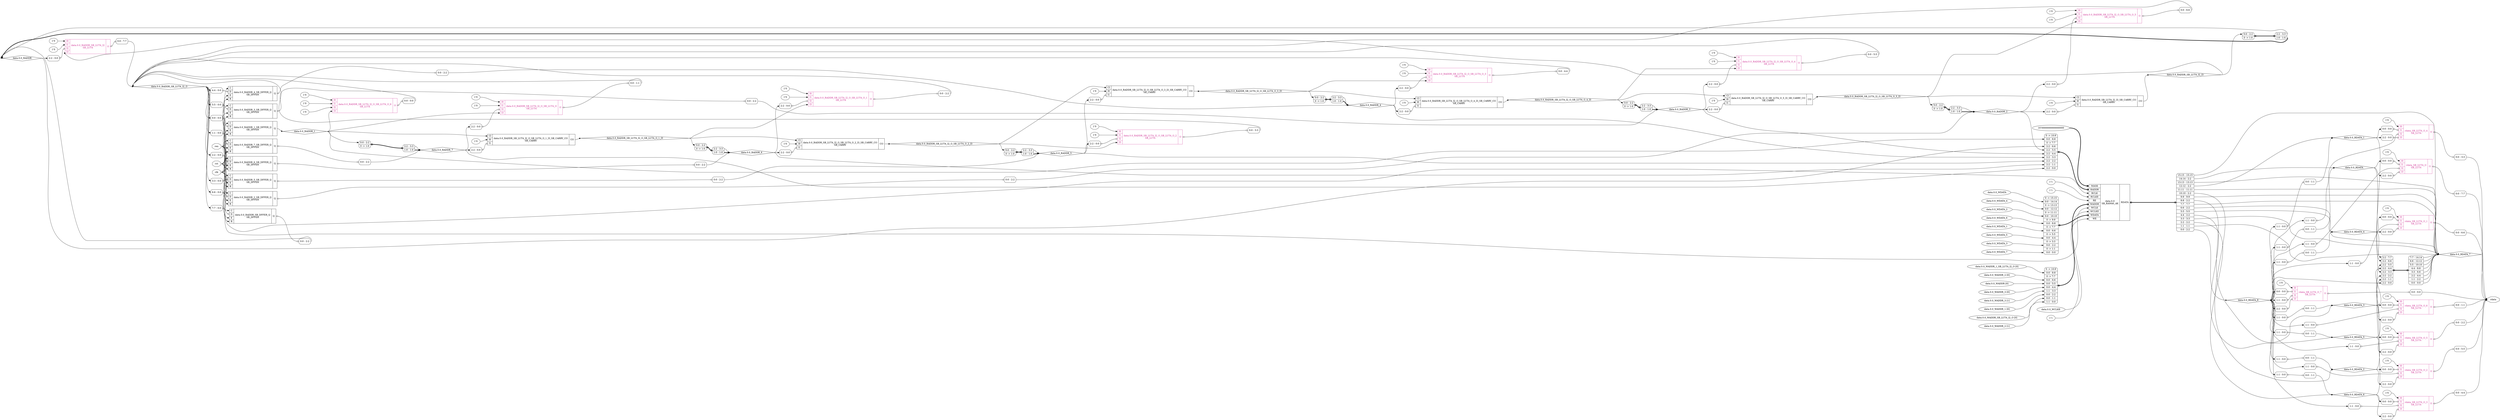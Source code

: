 digraph "fifo" {
rankdir="LR";
remincross=true;
n1 [ shape=diamond, label="data.0.0_RADDR", color="black", fontcolor="black"];
n2 [ shape=diamond, label="data.0.0_RADDR_SB_LUT4_I2_I3", color="black", fontcolor="black"];
n3 [ shape=diamond, label="data.0.0_RDATA_6", color="black", fontcolor="black"];
n4 [ shape=diamond, label="data.0.0_RDATA_8", color="black", fontcolor="black"];
n5 [ shape=diamond, label="data.0.0_RADDR_SB_LUT4_I2_O_SB_LUT4_O_1_I3", color="black", fontcolor="black"];
n6 [ shape=diamond, label="data.0.0_RADDR_SB_LUT4_I2_O_SB_LUT4_O_2_I3", color="black", fontcolor="black"];
n7 [ shape=diamond, label="data.0.0_RADDR_SB_LUT4_I2_O_SB_LUT4_O_3_I3", color="black", fontcolor="black"];
n8 [ shape=diamond, label="data.0.0_RADDR_SB_LUT4_I2_O_SB_LUT4_O_4_I3", color="black", fontcolor="black"];
n9 [ shape=diamond, label="data.0.0_RADDR_7", color="black", fontcolor="black"];
n10 [ shape=diamond, label="data.0.0_RADDR_SB_LUT4_I2_O_SB_LUT4_O_5_I3", color="black", fontcolor="black"];
n11 [ shape=diamond, label="data.0.0_RADDR_4", color="black", fontcolor="black"];
n12 [ shape=diamond, label="data.0.0_RADDR_3", color="black", fontcolor="black"];
n13 [ shape=diamond, label="data.0.0_RADDR_2", color="black", fontcolor="black"];
n14 [ shape=diamond, label="data.0.0_RADDR_1", color="black", fontcolor="black"];
n15 [ shape=diamond, label="data.0.0_RDATA_7", color="black", fontcolor="black"];
n16 [ shape=diamond, label="data.0.0_RADDR_6", color="black", fontcolor="black"];
n17 [ shape=diamond, label="data.0.0_RADDR_5", color="black", fontcolor="black"];
n18 [ shape=diamond, label="data.0.0_RDATA_3", color="black", fontcolor="black"];
n19 [ shape=diamond, label="data.0.0_RDATA_1", color="black", fontcolor="black"];
n20 [ shape=diamond, label="data.0.0_RDATA_2", color="black", fontcolor="black"];
n21 [ shape=diamond, label="data.0.0_RDATA_4", color="black", fontcolor="black"];
n22 [ shape=diamond, label="data.0.0_RDATA", color="black", fontcolor="black"];
n23 [ shape=diamond, label="data.0.0_RDATA_5", color="black", fontcolor="black"];
n24 [ shape=diamond, label="data.0.0_RADDR_SB_LUT4_I2_O", color="black", fontcolor="black"];
n25 [ shape=octagon, label="clk", color="black", fontcolor="black"];
n26 [ shape=octagon, label="rdata", color="black", fontcolor="black"];
n27 [ shape=octagon, label="ren", color="black", fontcolor="black"];
n28 [ shape=octagon, label="rst", color="black", fontcolor="black"];
v0 [ label="1'0" ];
v1 [ label="1'0" ];
c34 [ shape=record, label="{{<p29> I0|<p30> I1|<p31> I2|<p32> I3}|data.0.0_RADDR_SB_LUT4_I2\nSB_LUT4|{<p33> O}}", color="maroon3", fontcolor="maroon3" ];
x2 [ shape=record, style=rounded, label="<s0> 2:2 - 0:0 ", color="black", fontcolor="black" ];
x2:e -> c34:p31:w [arrowhead=odiamond, arrowtail=odiamond, dir=both, color="black", fontcolor="black", label=""];
x3 [ shape=record, style=rounded, label="<s0> 0:0 - 7:7 ", color="black", fontcolor="black" ];
c34:p33:e -> x3:w [arrowhead=odiamond, arrowtail=odiamond, dir=both, color="black", fontcolor="black", label=""];
v4 [ label="1'0" ];
v5 [ label="1'0" ];
v6 [ label="1'0" ];
c35 [ shape=record, label="{{<p29> I0|<p30> I1|<p31> I2|<p32> I3}|data.0.0_RADDR_SB_LUT4_I2_O_SB_LUT4_O_6\nSB_LUT4|{<p33> O}}", color="maroon3", fontcolor="maroon3" ];
x7 [ shape=record, style=rounded, label="<s0> 0:0 - 0:0 ", color="black", fontcolor="black" ];
c35:p33:e -> x7:w [arrowhead=odiamond, arrowtail=odiamond, dir=both, color="black", fontcolor="black", label=""];
c41 [ shape=record, label="{{<p36> C|<p37> D|<p38> E|<p39> R}|data.0.0_RADDR_SB_DFFER_Q\nSB_DFFER|{<p40> Q}}",  ];
x8 [ shape=record, style=rounded, label="<s0> 7:7 - 0:0 ", color="black", fontcolor="black" ];
x8:e -> c41:p37:w [arrowhead=odiamond, arrowtail=odiamond, dir=both, color="black", fontcolor="black", label=""];
x9 [ shape=record, style=rounded, label="<s0> 0:0 - 2:2 ", color="black", fontcolor="black" ];
c41:p40:e -> x9:w [arrowhead=odiamond, arrowtail=odiamond, dir=both, color="black", fontcolor="black", label=""];
v10 [ label="1'0" ];
c42 [ shape=record, label="{{<p29> I0|<p30> I1|<p31> I2|<p32> I3}|rdata_SB_LUT4_O_6\nSB_LUT4|{<p33> O}}", color="maroon3", fontcolor="maroon3" ];
x11 [ shape=record, style=rounded, label="<s0> 0:0 - 0:0 ", color="black", fontcolor="black" ];
x11:e -> c42:p30:w [arrowhead=odiamond, arrowtail=odiamond, dir=both, color="black", fontcolor="black", label=""];
x12 [ shape=record, style=rounded, label="<s0> 1:1 - 0:0 ", color="black", fontcolor="black" ];
x12:e -> c42:p31:w [arrowhead=odiamond, arrowtail=odiamond, dir=both, color="black", fontcolor="black", label=""];
x13 [ shape=record, style=rounded, label="<s0> 2:2 - 0:0 ", color="black", fontcolor="black" ];
x13:e -> c42:p32:w [arrowhead=odiamond, arrowtail=odiamond, dir=both, color="black", fontcolor="black", label=""];
x14 [ shape=record, style=rounded, label="<s0> 0:0 - 1:1 ", color="black", fontcolor="black" ];
c42:p33:e -> x14:w [arrowhead=odiamond, arrowtail=odiamond, dir=both, color="black", fontcolor="black", label=""];
v15 [ label="1'0" ];
c43 [ shape=record, label="{{<p29> I0|<p30> I1|<p31> I2|<p32> I3}|rdata_SB_LUT4_O_5\nSB_LUT4|{<p33> O}}", color="maroon3", fontcolor="maroon3" ];
x16 [ shape=record, style=rounded, label="<s0> 0:0 - 0:0 ", color="black", fontcolor="black" ];
x16:e -> c43:p30:w [arrowhead=odiamond, arrowtail=odiamond, dir=both, color="black", fontcolor="black", label=""];
x17 [ shape=record, style=rounded, label="<s0> 1:1 - 0:0 ", color="black", fontcolor="black" ];
x17:e -> c43:p31:w [arrowhead=odiamond, arrowtail=odiamond, dir=both, color="black", fontcolor="black", label=""];
x18 [ shape=record, style=rounded, label="<s0> 2:2 - 0:0 ", color="black", fontcolor="black" ];
x18:e -> c43:p32:w [arrowhead=odiamond, arrowtail=odiamond, dir=both, color="black", fontcolor="black", label=""];
x19 [ shape=record, style=rounded, label="<s0> 0:0 - 2:2 ", color="black", fontcolor="black" ];
c43:p33:e -> x19:w [arrowhead=odiamond, arrowtail=odiamond, dir=both, color="black", fontcolor="black", label=""];
v20 [ label="1'0" ];
c44 [ shape=record, label="{{<p29> I0|<p30> I1|<p31> I2|<p32> I3}|rdata_SB_LUT4_O_4\nSB_LUT4|{<p33> O}}", color="maroon3", fontcolor="maroon3" ];
x21 [ shape=record, style=rounded, label="<s0> 0:0 - 0:0 ", color="black", fontcolor="black" ];
x21:e -> c44:p30:w [arrowhead=odiamond, arrowtail=odiamond, dir=both, color="black", fontcolor="black", label=""];
x22 [ shape=record, style=rounded, label="<s0> 1:1 - 0:0 ", color="black", fontcolor="black" ];
x22:e -> c44:p31:w [arrowhead=odiamond, arrowtail=odiamond, dir=both, color="black", fontcolor="black", label=""];
x23 [ shape=record, style=rounded, label="<s0> 2:2 - 0:0 ", color="black", fontcolor="black" ];
x23:e -> c44:p32:w [arrowhead=odiamond, arrowtail=odiamond, dir=both, color="black", fontcolor="black", label=""];
x24 [ shape=record, style=rounded, label="<s0> 0:0 - 3:3 ", color="black", fontcolor="black" ];
c44:p33:e -> x24:w [arrowhead=odiamond, arrowtail=odiamond, dir=both, color="black", fontcolor="black", label=""];
v25 [ label="1'0" ];
c45 [ shape=record, label="{{<p29> I0|<p30> I1|<p31> I2|<p32> I3}|rdata_SB_LUT4_O_3\nSB_LUT4|{<p33> O}}", color="maroon3", fontcolor="maroon3" ];
x26 [ shape=record, style=rounded, label="<s0> 0:0 - 0:0 ", color="black", fontcolor="black" ];
x26:e -> c45:p30:w [arrowhead=odiamond, arrowtail=odiamond, dir=both, color="black", fontcolor="black", label=""];
x27 [ shape=record, style=rounded, label="<s0> 1:1 - 0:0 ", color="black", fontcolor="black" ];
x27:e -> c45:p31:w [arrowhead=odiamond, arrowtail=odiamond, dir=both, color="black", fontcolor="black", label=""];
x28 [ shape=record, style=rounded, label="<s0> 2:2 - 0:0 ", color="black", fontcolor="black" ];
x28:e -> c45:p32:w [arrowhead=odiamond, arrowtail=odiamond, dir=both, color="black", fontcolor="black", label=""];
x29 [ shape=record, style=rounded, label="<s0> 0:0 - 4:4 ", color="black", fontcolor="black" ];
c45:p33:e -> x29:w [arrowhead=odiamond, arrowtail=odiamond, dir=both, color="black", fontcolor="black", label=""];
v30 [ label="1'0" ];
c46 [ shape=record, label="{{<p29> I0|<p30> I1|<p31> I2|<p32> I3}|rdata_SB_LUT4_O_2\nSB_LUT4|{<p33> O}}", color="maroon3", fontcolor="maroon3" ];
x31 [ shape=record, style=rounded, label="<s0> 0:0 - 0:0 ", color="black", fontcolor="black" ];
x31:e -> c46:p30:w [arrowhead=odiamond, arrowtail=odiamond, dir=both, color="black", fontcolor="black", label=""];
x32 [ shape=record, style=rounded, label="<s0> 1:1 - 0:0 ", color="black", fontcolor="black" ];
x32:e -> c46:p31:w [arrowhead=odiamond, arrowtail=odiamond, dir=both, color="black", fontcolor="black", label=""];
x33 [ shape=record, style=rounded, label="<s0> 2:2 - 0:0 ", color="black", fontcolor="black" ];
x33:e -> c46:p32:w [arrowhead=odiamond, arrowtail=odiamond, dir=both, color="black", fontcolor="black", label=""];
x34 [ shape=record, style=rounded, label="<s0> 0:0 - 5:5 ", color="black", fontcolor="black" ];
c46:p33:e -> x34:w [arrowhead=odiamond, arrowtail=odiamond, dir=both, color="black", fontcolor="black", label=""];
v35 [ label="1'0" ];
c47 [ shape=record, label="{{<p29> I0|<p30> I1|<p31> I2|<p32> I3}|rdata_SB_LUT4_O_1\nSB_LUT4|{<p33> O}}", color="maroon3", fontcolor="maroon3" ];
x36 [ shape=record, style=rounded, label="<s0> 0:0 - 0:0 ", color="black", fontcolor="black" ];
x36:e -> c47:p30:w [arrowhead=odiamond, arrowtail=odiamond, dir=both, color="black", fontcolor="black", label=""];
x37 [ shape=record, style=rounded, label="<s0> 1:1 - 0:0 ", color="black", fontcolor="black" ];
x37:e -> c47:p31:w [arrowhead=odiamond, arrowtail=odiamond, dir=both, color="black", fontcolor="black", label=""];
x38 [ shape=record, style=rounded, label="<s0> 2:2 - 0:0 ", color="black", fontcolor="black" ];
x38:e -> c47:p32:w [arrowhead=odiamond, arrowtail=odiamond, dir=both, color="black", fontcolor="black", label=""];
x39 [ shape=record, style=rounded, label="<s0> 0:0 - 6:6 ", color="black", fontcolor="black" ];
c47:p33:e -> x39:w [arrowhead=odiamond, arrowtail=odiamond, dir=both, color="black", fontcolor="black", label=""];
v40 [ label="1'0" ];
c48 [ shape=record, label="{{<p29> I0|<p30> I1|<p31> I2|<p32> I3}|rdata_SB_LUT4_O\nSB_LUT4|{<p33> O}}", color="maroon3", fontcolor="maroon3" ];
x41 [ shape=record, style=rounded, label="<s0> 0:0 - 0:0 ", color="black", fontcolor="black" ];
x41:e -> c48:p30:w [arrowhead=odiamond, arrowtail=odiamond, dir=both, color="black", fontcolor="black", label=""];
x42 [ shape=record, style=rounded, label="<s0> 1:1 - 0:0 ", color="black", fontcolor="black" ];
x42:e -> c48:p31:w [arrowhead=odiamond, arrowtail=odiamond, dir=both, color="black", fontcolor="black", label=""];
x43 [ shape=record, style=rounded, label="<s0> 2:2 - 0:0 ", color="black", fontcolor="black" ];
x43:e -> c48:p32:w [arrowhead=odiamond, arrowtail=odiamond, dir=both, color="black", fontcolor="black", label=""];
x44 [ shape=record, style=rounded, label="<s0> 0:0 - 7:7 ", color="black", fontcolor="black" ];
c48:p33:e -> x44:w [arrowhead=odiamond, arrowtail=odiamond, dir=both, color="black", fontcolor="black", label=""];
v45 [ label="1'0" ];
c51 [ shape=record, label="{{<p49> CI|<p29> I0|<p30> I1}|data.0.0_RADDR_SB_LUT4_I2_O_SB_LUT4_O_2_I3_SB_CARRY_CO\nSB_CARRY|{<p50> CO}}",  ];
x46 [ shape=record, style=rounded, label="<s0> 2:2 - 0:0 ", color="black", fontcolor="black" ];
x46:e -> c51:p30:w [arrowhead=odiamond, arrowtail=odiamond, dir=both, color="black", fontcolor="black", label=""];
v47 [ label="1'0" ];
c52 [ shape=record, label="{{<p49> CI|<p29> I0|<p30> I1}|data.0.0_RADDR_SB_LUT4_I2_O_SB_LUT4_O_3_I3_SB_CARRY_CO\nSB_CARRY|{<p50> CO}}",  ];
x48 [ shape=record, style=rounded, label="<s0> 2:2 - 0:0 ", color="black", fontcolor="black" ];
x48:e -> c52:p30:w [arrowhead=odiamond, arrowtail=odiamond, dir=both, color="black", fontcolor="black", label=""];
v49 [ label="1'0" ];
c53 [ shape=record, label="{{<p49> CI|<p29> I0|<p30> I1}|data.0.0_RADDR_SB_LUT4_I2_O_SB_LUT4_O_4_I3_SB_CARRY_CO\nSB_CARRY|{<p50> CO}}",  ];
x50 [ shape=record, style=rounded, label="<s0> 2:2 - 0:0 ", color="black", fontcolor="black" ];
x50:e -> c53:p30:w [arrowhead=odiamond, arrowtail=odiamond, dir=both, color="black", fontcolor="black", label=""];
v51 [ label="1'0" ];
c54 [ shape=record, label="{{<p49> CI|<p29> I0|<p30> I1}|data.0.0_RADDR_SB_LUT4_I2_O_SB_LUT4_O_5_I3_SB_CARRY_CO\nSB_CARRY|{<p50> CO}}",  ];
x52 [ shape=record, style=rounded, label="<s0> 2:2 - 0:0 ", color="black", fontcolor="black" ];
x52:e -> c54:p30:w [arrowhead=odiamond, arrowtail=odiamond, dir=both, color="black", fontcolor="black", label=""];
v53 [ label="1'0" ];
c55 [ shape=record, label="{{<p49> CI|<p29> I0|<p30> I1}|data.0.0_RADDR_SB_LUT4_I2_I3_SB_CARRY_CO\nSB_CARRY|{<p50> CO}}",  ];
x54 [ shape=record, style=rounded, label="<s0> 2:2 - 0:0 ", color="black", fontcolor="black" ];
x54:e -> c55:p30:w [arrowhead=odiamond, arrowtail=odiamond, dir=both, color="black", fontcolor="black", label=""];
c56 [ shape=record, label="{{<p36> C|<p37> D|<p38> E|<p39> R}|data.0.0_RADDR_7_SB_DFFER_Q\nSB_DFFER|{<p40> Q}}",  ];
x55 [ shape=record, style=rounded, label="<s0> 1:1 - 0:0 ", color="black", fontcolor="black" ];
x55:e -> c56:p37:w [arrowhead=odiamond, arrowtail=odiamond, dir=both, color="black", fontcolor="black", label=""];
x56 [ shape=record, style=rounded, label="<s0> 0:0 - 2:2 ", color="black", fontcolor="black" ];
c56:p40:e -> x56:w [arrowhead=odiamond, arrowtail=odiamond, dir=both, color="black", fontcolor="black", label=""];
c57 [ shape=record, label="{{<p36> C|<p37> D|<p38> E|<p39> R}|data.0.0_RADDR_6_SB_DFFER_Q\nSB_DFFER|{<p40> Q}}",  ];
x57 [ shape=record, style=rounded, label="<s0> 2:2 - 0:0 ", color="black", fontcolor="black" ];
x57:e -> c57:p37:w [arrowhead=odiamond, arrowtail=odiamond, dir=both, color="black", fontcolor="black", label=""];
x58 [ shape=record, style=rounded, label="<s0> 0:0 - 2:2 ", color="black", fontcolor="black" ];
c57:p40:e -> x58:w [arrowhead=odiamond, arrowtail=odiamond, dir=both, color="black", fontcolor="black", label=""];
c58 [ shape=record, label="{{<p36> C|<p37> D|<p38> E|<p39> R}|data.0.0_RADDR_5_SB_DFFER_Q\nSB_DFFER|{<p40> Q}}",  ];
x59 [ shape=record, style=rounded, label="<s0> 3:3 - 0:0 ", color="black", fontcolor="black" ];
x59:e -> c58:p37:w [arrowhead=odiamond, arrowtail=odiamond, dir=both, color="black", fontcolor="black", label=""];
x60 [ shape=record, style=rounded, label="<s0> 0:0 - 2:2 ", color="black", fontcolor="black" ];
c58:p40:e -> x60:w [arrowhead=odiamond, arrowtail=odiamond, dir=both, color="black", fontcolor="black", label=""];
c59 [ shape=record, label="{{<p36> C|<p37> D|<p38> E|<p39> R}|data.0.0_RADDR_4_SB_DFFER_Q\nSB_DFFER|{<p40> Q}}",  ];
x61 [ shape=record, style=rounded, label="<s0> 4:4 - 0:0 ", color="black", fontcolor="black" ];
x61:e -> c59:p37:w [arrowhead=odiamond, arrowtail=odiamond, dir=both, color="black", fontcolor="black", label=""];
x62 [ shape=record, style=rounded, label="<s0> 0:0 - 2:2 ", color="black", fontcolor="black" ];
c59:p40:e -> x62:w [arrowhead=odiamond, arrowtail=odiamond, dir=both, color="black", fontcolor="black", label=""];
c60 [ shape=record, label="{{<p36> C|<p37> D|<p38> E|<p39> R}|data.0.0_RADDR_3_SB_DFFER_Q\nSB_DFFER|{<p40> Q}}",  ];
x63 [ shape=record, style=rounded, label="<s0> 5:5 - 0:0 ", color="black", fontcolor="black" ];
x63:e -> c60:p37:w [arrowhead=odiamond, arrowtail=odiamond, dir=both, color="black", fontcolor="black", label=""];
x64 [ shape=record, style=rounded, label="<s0> 0:0 - 2:2 ", color="black", fontcolor="black" ];
c60:p40:e -> x64:w [arrowhead=odiamond, arrowtail=odiamond, dir=both, color="black", fontcolor="black", label=""];
c61 [ shape=record, label="{{<p36> C|<p37> D|<p38> E|<p39> R}|data.0.0_RADDR_2_SB_DFFER_Q\nSB_DFFER|{<p40> Q}}",  ];
x65 [ shape=record, style=rounded, label="<s0> 6:6 - 0:0 ", color="black", fontcolor="black" ];
x65:e -> c61:p37:w [arrowhead=odiamond, arrowtail=odiamond, dir=both, color="black", fontcolor="black", label=""];
x66 [ shape=record, style=rounded, label="<s0> 0:0 - 2:2 ", color="black", fontcolor="black" ];
c61:p40:e -> x66:w [arrowhead=odiamond, arrowtail=odiamond, dir=both, color="black", fontcolor="black", label=""];
v67 [ label="1'0" ];
c62 [ shape=record, label="{{<p29> I0|<p30> I1|<p31> I2|<p32> I3}|rdata_SB_LUT4_O_7\nSB_LUT4|{<p33> O}}", color="maroon3", fontcolor="maroon3" ];
x68 [ shape=record, style=rounded, label="<s0> 0:0 - 0:0 ", color="black", fontcolor="black" ];
x68:e -> c62:p30:w [arrowhead=odiamond, arrowtail=odiamond, dir=both, color="black", fontcolor="black", label=""];
x69 [ shape=record, style=rounded, label="<s0> 1:1 - 0:0 ", color="black", fontcolor="black" ];
x69:e -> c62:p31:w [arrowhead=odiamond, arrowtail=odiamond, dir=both, color="black", fontcolor="black", label=""];
x70 [ shape=record, style=rounded, label="<s0> 2:2 - 0:0 ", color="black", fontcolor="black" ];
x70:e -> c62:p32:w [arrowhead=odiamond, arrowtail=odiamond, dir=both, color="black", fontcolor="black", label=""];
x71 [ shape=record, style=rounded, label="<s0> 0:0 - 0:0 ", color="black", fontcolor="black" ];
c62:p33:e -> x71:w [arrowhead=odiamond, arrowtail=odiamond, dir=both, color="black", fontcolor="black", label=""];
v72 [ label="1'0" ];
v73 [ label="1'0" ];
c63 [ shape=record, label="{{<p29> I0|<p30> I1|<p31> I2|<p32> I3}|data.0.0_RADDR_SB_LUT4_I2_O_SB_LUT4_O_5\nSB_LUT4|{<p33> O}}", color="maroon3", fontcolor="maroon3" ];
x74 [ shape=record, style=rounded, label="<s0> 2:2 - 0:0 ", color="black", fontcolor="black" ];
x74:e -> c63:p31:w [arrowhead=odiamond, arrowtail=odiamond, dir=both, color="black", fontcolor="black", label=""];
x75 [ shape=record, style=rounded, label="<s0> 0:0 - 6:6 ", color="black", fontcolor="black" ];
c63:p33:e -> x75:w [arrowhead=odiamond, arrowtail=odiamond, dir=both, color="black", fontcolor="black", label=""];
v76 [ label="1'0" ];
c64 [ shape=record, label="{{<p49> CI|<p29> I0|<p30> I1}|data.0.0_RADDR_SB_LUT4_I2_O_SB_LUT4_O_1_I3_SB_CARRY_CO\nSB_CARRY|{<p50> CO}}",  ];
x77 [ shape=record, style=rounded, label="<s0> 2:2 - 0:0 ", color="black", fontcolor="black" ];
x77:e -> c64:p30:w [arrowhead=odiamond, arrowtail=odiamond, dir=both, color="black", fontcolor="black", label=""];
v78 [ label="1'0" ];
v79 [ label="1'0" ];
c65 [ shape=record, label="{{<p29> I0|<p30> I1|<p31> I2|<p32> I3}|data.0.0_RADDR_SB_LUT4_I2_O_SB_LUT4_O_4\nSB_LUT4|{<p33> O}}", color="maroon3", fontcolor="maroon3" ];
x80 [ shape=record, style=rounded, label="<s0> 2:2 - 0:0 ", color="black", fontcolor="black" ];
x80:e -> c65:p31:w [arrowhead=odiamond, arrowtail=odiamond, dir=both, color="black", fontcolor="black", label=""];
x81 [ shape=record, style=rounded, label="<s0> 0:0 - 5:5 ", color="black", fontcolor="black" ];
c65:p33:e -> x81:w [arrowhead=odiamond, arrowtail=odiamond, dir=both, color="black", fontcolor="black", label=""];
v82 [ label="1'0" ];
v83 [ label="1'0" ];
c66 [ shape=record, label="{{<p29> I0|<p30> I1|<p31> I2|<p32> I3}|data.0.0_RADDR_SB_LUT4_I2_O_SB_LUT4_O_3\nSB_LUT4|{<p33> O}}", color="maroon3", fontcolor="maroon3" ];
x84 [ shape=record, style=rounded, label="<s0> 2:2 - 0:0 ", color="black", fontcolor="black" ];
x84:e -> c66:p31:w [arrowhead=odiamond, arrowtail=odiamond, dir=both, color="black", fontcolor="black", label=""];
x85 [ shape=record, style=rounded, label="<s0> 0:0 - 4:4 ", color="black", fontcolor="black" ];
c66:p33:e -> x85:w [arrowhead=odiamond, arrowtail=odiamond, dir=both, color="black", fontcolor="black", label=""];
v86 [ label="1'0" ];
v87 [ label="1'0" ];
c67 [ shape=record, label="{{<p29> I0|<p30> I1|<p31> I2|<p32> I3}|data.0.0_RADDR_SB_LUT4_I2_O_SB_LUT4_O_2\nSB_LUT4|{<p33> O}}", color="maroon3", fontcolor="maroon3" ];
x88 [ shape=record, style=rounded, label="<s0> 2:2 - 0:0 ", color="black", fontcolor="black" ];
x88:e -> c67:p31:w [arrowhead=odiamond, arrowtail=odiamond, dir=both, color="black", fontcolor="black", label=""];
x89 [ shape=record, style=rounded, label="<s0> 0:0 - 3:3 ", color="black", fontcolor="black" ];
c67:p33:e -> x89:w [arrowhead=odiamond, arrowtail=odiamond, dir=both, color="black", fontcolor="black", label=""];
v90 [ label="1'0" ];
v91 [ label="1'0" ];
c68 [ shape=record, label="{{<p29> I0|<p30> I1|<p31> I2|<p32> I3}|data.0.0_RADDR_SB_LUT4_I2_O_SB_LUT4_O_1\nSB_LUT4|{<p33> O}}", color="maroon3", fontcolor="maroon3" ];
x92 [ shape=record, style=rounded, label="<s0> 2:2 - 0:0 ", color="black", fontcolor="black" ];
x92:e -> c68:p31:w [arrowhead=odiamond, arrowtail=odiamond, dir=both, color="black", fontcolor="black", label=""];
x93 [ shape=record, style=rounded, label="<s0> 0:0 - 2:2 ", color="black", fontcolor="black" ];
c68:p33:e -> x93:w [arrowhead=odiamond, arrowtail=odiamond, dir=both, color="black", fontcolor="black", label=""];
v94 [ label="1'0" ];
v95 [ label="1'0" ];
c69 [ shape=record, label="{{<p29> I0|<p30> I1|<p31> I2|<p32> I3}|data.0.0_RADDR_SB_LUT4_I2_O_SB_LUT4_O\nSB_LUT4|{<p33> O}}", color="maroon3", fontcolor="maroon3" ];
x96 [ shape=record, style=rounded, label="<s0> 2:2 - 0:0 ", color="black", fontcolor="black" ];
x96:e -> c69:p31:w [arrowhead=odiamond, arrowtail=odiamond, dir=both, color="black", fontcolor="black", label=""];
x97 [ shape=record, style=rounded, label="<s0> 0:0 - 1:1 ", color="black", fontcolor="black" ];
c69:p33:e -> x97:w [arrowhead=odiamond, arrowtail=odiamond, dir=both, color="black", fontcolor="black", label=""];
c70 [ shape=record, label="{{<p36> C|<p37> D|<p38> E|<p39> R}|data.0.0_RADDR_1_SB_DFFER_Q\nSB_DFFER|{<p40> Q}}",  ];
x98 [ shape=record, style=rounded, label="<s0> 0:0 - 0:0 ", color="black", fontcolor="black" ];
x98:e -> c70:p37:w [arrowhead=odiamond, arrowtail=odiamond, dir=both, color="black", fontcolor="black", label=""];
v99 [ label="16'0000000000000000" ];
v101 [ label="1'1" ];
v103 [ label="1'1" ];
v105 [ label="data.0.0_WADDR_1_SB_LUT4_I2_O [0]" ];
v106 [ label="data.0.0_WADDR_2 [0]" ];
v107 [ label="data.0.0_WADDR [0]" ];
v108 [ label="data.0.0_WADDR_3 [0]" ];
v109 [ label="data.0.0_WADDR_3 [1]" ];
v110 [ label="data.0.0_WADDR_1 [0]" ];
v111 [ label="data.0.0_WADDR_SB_LUT4_I2_O [0]" ];
v112 [ label="data.0.0_WADDR_2 [1]" ];
v113 [ label="data.0.0_WCLKE" ];
v115 [ label="data.0.0_WDATA" ];
v116 [ label="data.0.0_WDATA_4" ];
v117 [ label="data.0.0_WDATA_2" ];
v118 [ label="data.0.0_WDATA_6" ];
v119 [ label="data.0.0_WDATA_1" ];
v120 [ label="data.0.0_WDATA_5" ];
v121 [ label="data.0.0_WDATA_3" ];
v122 [ label="data.0.0_WDATA_7" ];
v123 [ label="1'1" ];
c82 [ shape=record, label="{{<p71> MASK|<p72> RADDR|<p73> RCLK|<p74> RCLKE|<p75> RE|<p76> WADDR|<p77> WCLK|<p78> WCLKE|<p79> WDATA|<p80> WE}|data.0.0\nSB_RAM40_4K|{<p81> RDATA}}",  ];
x100 [ shape=record, style=rounded, label="0 -&gt; 10:9 |<s8> 0:0 - 8:8 |0 -&gt; 7:7 |<s6> 2:2 - 6:6 |<s5> 2:2 - 5:5 |<s4> 2:2 - 4:4 |<s3> 2:2 - 3:3 |<s2> 2:2 - 2:2 |<s1> 2:2 - 1:1 |<s0> 2:2 - 0:0 ", color="black", fontcolor="black" ];
x100:e -> c82:p72:w [arrowhead=odiamond, arrowtail=odiamond, dir=both, color="black", fontcolor="black", style="setlinewidth(3)", label=""];
x102 [ shape=record, style=rounded, label="<s15> 15:15 - 15:15 |<s14> 14:14 - 2:2 |<s13> 13:13 - 13:13 |<s12> 12:12 - 2:2 |<s11> 11:11 - 11:11 |<s10> 10:10 - 2:2 |<s9> 9:9 - 9:9 |<s8> 8:8 - 2:2 |<s7> 7:7 - 7:7 |<s6> 6:6 - 2:2 |<s5> 5:5 - 5:5 |<s4> 4:4 - 2:2 |<s3> 3:3 - 3:3 |<s2> 2:2 - 2:2 |<s1> 1:1 - 1:1 |<s0> 0:0 - 2:2 ", color="black", fontcolor="black" ];
c82:p81:e -> x102:w [arrowhead=odiamond, arrowtail=odiamond, dir=both, color="black", fontcolor="black", style="setlinewidth(3)", label=""];
x104 [ shape=record, style=rounded, label="0 -&gt; 10:9 |<s8> 0:0 - 8:8 |0 -&gt; 7:7 |<s6> 0:0 - 6:6 |<s5> 0:0 - 5:5 |<s4> 0:0 - 4:4 |<s3> 1:1 - 3:3 |<s2> 0:0 - 2:2 |<s1> 0:0 - 1:1 |<s0> 1:1 - 0:0 ", color="black", fontcolor="black" ];
x104:e -> c82:p76:w [arrowhead=odiamond, arrowtail=odiamond, dir=both, color="black", fontcolor="black", style="setlinewidth(3)", label=""];
x114 [ shape=record, style=rounded, label="0 -&gt; 15:15 |<s14> 0:0 - 14:14 |0 -&gt; 13:13 |<s12> 0:0 - 12:12 |0 -&gt; 11:11 |<s10> 0:0 - 10:10 |0 -&gt; 9:9 |<s8> 0:0 - 8:8 |0 -&gt; 7:7 |<s6> 0:0 - 6:6 |0 -&gt; 5:5 |<s4> 0:0 - 4:4 |0 -&gt; 3:3 |<s2> 0:0 - 2:2 |0 -&gt; 1:1 |<s0> 0:0 - 0:0 ", color="black", fontcolor="black" ];
x114:e -> c82:p79:w [arrowhead=odiamond, arrowtail=odiamond, dir=both, color="black", fontcolor="black", style="setlinewidth(3)", label=""];
x124 [ shape=record, style=rounded, label="<s1> 0:0 - 2:2 |0 -&gt; 1:0 ", color="black", fontcolor="black" ];
x125 [ shape=record, style=rounded, label="<s1> 2:2 - 3:3 |<s0> 1:0 - 1:0 ", color="black", fontcolor="black" ];
x124:e -> x125:w [arrowhead=odiamond, arrowtail=odiamond, dir=both, color="black", fontcolor="black", style="setlinewidth(3)", label=""];
x126 [ shape=record, style=rounded, label="<s0> 1:1 - 0:0 ", color="black", fontcolor="black" ];
x127 [ shape=record, style=rounded, label="<s0> 0:0 - 1:1 ", color="black", fontcolor="black" ];
x126:e -> x127:w [arrowhead=odiamond, arrowtail=odiamond, dir=both, color="black", fontcolor="black", label=""];
x128 [ shape=record, style=rounded, label="<s0> 1:1 - 0:0 ", color="black", fontcolor="black" ];
x129 [ shape=record, style=rounded, label="<s0> 0:0 - 1:1 ", color="black", fontcolor="black" ];
x128:e -> x129:w [arrowhead=odiamond, arrowtail=odiamond, dir=both, color="black", fontcolor="black", label=""];
x130 [ shape=record, style=rounded, label="<s0> 1:1 - 0:0 ", color="black", fontcolor="black" ];
x131 [ shape=record, style=rounded, label="<s0> 0:0 - 1:1 ", color="black", fontcolor="black" ];
x130:e -> x131:w [arrowhead=odiamond, arrowtail=odiamond, dir=both, color="black", fontcolor="black", label=""];
x132 [ shape=record, style=rounded, label="<s0> 1:1 - 0:0 ", color="black", fontcolor="black" ];
x133 [ shape=record, style=rounded, label="<s0> 0:0 - 1:1 ", color="black", fontcolor="black" ];
x132:e -> x133:w [arrowhead=odiamond, arrowtail=odiamond, dir=both, color="black", fontcolor="black", label=""];
x134 [ shape=record, style=rounded, label="<s0> 1:1 - 0:0 ", color="black", fontcolor="black" ];
x135 [ shape=record, style=rounded, label="<s0> 0:0 - 1:1 ", color="black", fontcolor="black" ];
x134:e -> x135:w [arrowhead=odiamond, arrowtail=odiamond, dir=both, color="black", fontcolor="black", label=""];
x136 [ shape=record, style=rounded, label="<s1> 0:0 - 2:2 |0 -&gt; 1:0 ", color="black", fontcolor="black" ];
x137 [ shape=record, style=rounded, label="<s1> 2:2 - 3:3 |<s0> 1:0 - 1:0 ", color="black", fontcolor="black" ];
x136:e -> x137:w [arrowhead=odiamond, arrowtail=odiamond, dir=both, color="black", fontcolor="black", style="setlinewidth(3)", label=""];
x138 [ shape=record, style=rounded, label="<s0> 1:1 - 0:0 ", color="black", fontcolor="black" ];
x139 [ shape=record, style=rounded, label="<s0> 0:0 - 1:1 ", color="black", fontcolor="black" ];
x138:e -> x139:w [arrowhead=odiamond, arrowtail=odiamond, dir=both, color="black", fontcolor="black", label=""];
x140 [ shape=record, style=rounded, label="<s1> 0:0 - 2:2 |0 -&gt; 1:0 ", color="black", fontcolor="black" ];
x141 [ shape=record, style=rounded, label="<s1> 2:2 - 3:3 |<s0> 1:0 - 1:0 ", color="black", fontcolor="black" ];
x140:e -> x141:w [arrowhead=odiamond, arrowtail=odiamond, dir=both, color="black", fontcolor="black", style="setlinewidth(3)", label=""];
x142 [ shape=record, style=rounded, label="<s1> 0:0 - 2:2 |0 -&gt; 1:0 ", color="black", fontcolor="black" ];
x143 [ shape=record, style=rounded, label="<s1> 2:2 - 3:3 |<s0> 1:0 - 1:0 ", color="black", fontcolor="black" ];
x142:e -> x143:w [arrowhead=odiamond, arrowtail=odiamond, dir=both, color="black", fontcolor="black", style="setlinewidth(3)", label=""];
x144 [ shape=record, style=rounded, label="<s1> 0:0 - 2:2 |0 -&gt; 1:0 ", color="black", fontcolor="black" ];
x145 [ shape=record, style=rounded, label="<s1> 2:2 - 3:3 |<s0> 1:0 - 1:0 ", color="black", fontcolor="black" ];
x144:e -> x145:w [arrowhead=odiamond, arrowtail=odiamond, dir=both, color="black", fontcolor="black", style="setlinewidth(3)", label=""];
x146 [ shape=record, style=rounded, label="<s1> 0:0 - 2:2 |0 -&gt; 1:0 ", color="black", fontcolor="black" ];
x147 [ shape=record, style=rounded, label="<s1> 2:2 - 3:3 |<s0> 1:0 - 1:0 ", color="black", fontcolor="black" ];
x146:e -> x147:w [arrowhead=odiamond, arrowtail=odiamond, dir=both, color="black", fontcolor="black", style="setlinewidth(3)", label=""];
x148 [ shape=record, style=rounded, label="<s1> 0:0 - 2:2 |0 -&gt; 1:0 ", color="black", fontcolor="black" ];
x149 [ shape=record, style=rounded, label="<s1> 2:2 - 3:3 |<s0> 1:0 - 1:0 ", color="black", fontcolor="black" ];
x148:e -> x149:w [arrowhead=odiamond, arrowtail=odiamond, dir=both, color="black", fontcolor="black", style="setlinewidth(3)", label=""];
x150 [ shape=record, style=rounded, label="<s0> 1:1 - 0:0 ", color="black", fontcolor="black" ];
x151 [ shape=record, style=rounded, label="<s0> 0:0 - 1:1 ", color="black", fontcolor="black" ];
x150:e -> x151:w [arrowhead=odiamond, arrowtail=odiamond, dir=both, color="black", fontcolor="black", label=""];
x152 [ shape=record, style=rounded, label="<s7> 2:2 - 7:7 |<s6> 2:2 - 6:6 |<s5> 2:2 - 5:5 |<s4> 2:2 - 4:4 |<s3> 2:2 - 3:3 |<s2> 2:2 - 2:2 |<s1> 2:2 - 1:1 |<s0> 2:2 - 0:0 ", color="black", fontcolor="black" ];
x153 [ shape=record, style=rounded, label="<s7> 7:7 - 14:14 |<s6> 6:6 - 12:12 |<s5> 5:5 - 10:10 |<s4> 4:4 - 8:8 |<s3> 3:3 - 6:6 |<s2> 2:2 - 4:4 |<s1> 1:1 - 2:2 |<s0> 0:0 - 0:0 ", color="black", fontcolor="black" ];
x152:e -> x153:w [arrowhead=odiamond, arrowtail=odiamond, dir=both, color="black", fontcolor="black", style="setlinewidth(3)", label=""];
x137:s0:e -> n1:w [color="black", fontcolor="black", style="setlinewidth(3)", label=""];
x137:s1:e -> n1:w [color="black", fontcolor="black", label=""];
x9:s0:e -> n1:w [color="black", fontcolor="black", label=""];
n1:e -> x100:s6:w [color="black", fontcolor="black", label=""];
n1:e -> x2:s0:w [color="black", fontcolor="black", label=""];
c54:p50:e -> n10:w [color="black", fontcolor="black", label=""];
n10:e -> c55:p49:w [color="black", fontcolor="black", label=""];
n10:e -> c63:p32:w [color="black", fontcolor="black", label=""];
n10:e -> x142:s1:w [color="black", fontcolor="black", label=""];
x147:s0:e -> n11:w [color="black", fontcolor="black", style="setlinewidth(3)", label=""];
x147:s1:e -> n11:w [color="black", fontcolor="black", label=""];
x62:s0:e -> n11:w [color="black", fontcolor="black", label=""];
n11:e -> x100:s3:w [color="black", fontcolor="black", label=""];
n11:e -> x50:s0:w [color="black", fontcolor="black", label=""];
n11:e -> x84:s0:w [color="black", fontcolor="black", label=""];
x145:s0:e -> n12:w [color="black", fontcolor="black", style="setlinewidth(3)", label=""];
x145:s1:e -> n12:w [color="black", fontcolor="black", label=""];
x64:s0:e -> n12:w [color="black", fontcolor="black", label=""];
n12:e -> x100:s4:w [color="black", fontcolor="black", label=""];
n12:e -> x52:s0:w [color="black", fontcolor="black", label=""];
n12:e -> x80:s0:w [color="black", fontcolor="black", label=""];
x143:s0:e -> n13:w [color="black", fontcolor="black", style="setlinewidth(3)", label=""];
x143:s1:e -> n13:w [color="black", fontcolor="black", label=""];
x66:s0:e -> n13:w [color="black", fontcolor="black", label=""];
n13:e -> x100:s5:w [color="black", fontcolor="black", label=""];
n13:e -> x54:s0:w [color="black", fontcolor="black", label=""];
n13:e -> x74:s0:w [color="black", fontcolor="black", label=""];
c70:p40:e -> n14:w [color="black", fontcolor="black", label=""];
n14:e -> c35:p32:w [color="black", fontcolor="black", label=""];
n14:e -> c64:p49:w [color="black", fontcolor="black", label=""];
n14:e -> c69:p32:w [color="black", fontcolor="black", label=""];
n14:e -> x100:s8:w [color="black", fontcolor="black", label=""];
n14:e -> x140:s1:w [color="black", fontcolor="black", label=""];
x102:s1:e -> n15:w [color="black", fontcolor="black", label=""];
x102:s11:e -> n15:w [color="black", fontcolor="black", label=""];
x102:s13:e -> n15:w [color="black", fontcolor="black", label=""];
x102:s15:e -> n15:w [color="black", fontcolor="black", label=""];
x102:s3:e -> n15:w [color="black", fontcolor="black", label=""];
x102:s5:e -> n15:w [color="black", fontcolor="black", label=""];
x102:s7:e -> n15:w [color="black", fontcolor="black", label=""];
x102:s9:e -> n15:w [color="black", fontcolor="black", label=""];
x153:s0:e -> n15:w [color="black", fontcolor="black", label=""];
x153:s1:e -> n15:w [color="black", fontcolor="black", label=""];
x153:s2:e -> n15:w [color="black", fontcolor="black", label=""];
x153:s3:e -> n15:w [color="black", fontcolor="black", label=""];
x153:s4:e -> n15:w [color="black", fontcolor="black", label=""];
x153:s5:e -> n15:w [color="black", fontcolor="black", label=""];
x153:s6:e -> n15:w [color="black", fontcolor="black", label=""];
x153:s7:e -> n15:w [color="black", fontcolor="black", label=""];
x149:s0:e -> n16:w [color="black", fontcolor="black", style="setlinewidth(3)", label=""];
x149:s1:e -> n16:w [color="black", fontcolor="black", label=""];
x58:s0:e -> n16:w [color="black", fontcolor="black", label=""];
n16:e -> x100:s1:w [color="black", fontcolor="black", label=""];
n16:e -> x46:s0:w [color="black", fontcolor="black", label=""];
n16:e -> x92:s0:w [color="black", fontcolor="black", label=""];
x125:s0:e -> n17:w [color="black", fontcolor="black", style="setlinewidth(3)", label=""];
x125:s1:e -> n17:w [color="black", fontcolor="black", label=""];
x60:s0:e -> n17:w [color="black", fontcolor="black", label=""];
n17:e -> x100:s2:w [color="black", fontcolor="black", label=""];
n17:e -> x48:s0:w [color="black", fontcolor="black", label=""];
n17:e -> x88:s0:w [color="black", fontcolor="black", label=""];
x102:s8:e -> n18:w [color="black", fontcolor="black", label=""];
x135:s0:e -> n18:w [color="black", fontcolor="black", label=""];
n18:e -> x11:s0:w [color="black", fontcolor="black", label=""];
n18:e -> x13:s0:w [color="black", fontcolor="black", label=""];
n18:e -> x152:s4:w [color="black", fontcolor="black", label=""];
x102:s12:e -> n19:w [color="black", fontcolor="black", label=""];
x127:s0:e -> n19:w [color="black", fontcolor="black", label=""];
n19:e -> x152:s6:w [color="black", fontcolor="black", label=""];
n19:e -> x21:s0:w [color="black", fontcolor="black", label=""];
n19:e -> x23:s0:w [color="black", fontcolor="black", label=""];
c55:p50:e -> n2:w [color="black", fontcolor="black", label=""];
n2:e -> c34:p32:w [color="black", fontcolor="black", label=""];
n2:e -> x136:s1:w [color="black", fontcolor="black", label=""];
x102:s10:e -> n20:w [color="black", fontcolor="black", label=""];
x133:s0:e -> n20:w [color="black", fontcolor="black", label=""];
n20:e -> x152:s5:w [color="black", fontcolor="black", label=""];
n20:e -> x31:s0:w [color="black", fontcolor="black", label=""];
n20:e -> x33:s0:w [color="black", fontcolor="black", label=""];
x102:s6:e -> n21:w [color="black", fontcolor="black", label=""];
x139:s0:e -> n21:w [color="black", fontcolor="black", label=""];
n21:e -> x152:s3:w [color="black", fontcolor="black", label=""];
n21:e -> x36:s0:w [color="black", fontcolor="black", label=""];
n21:e -> x38:s0:w [color="black", fontcolor="black", label=""];
x102:s14:e -> n22:w [color="black", fontcolor="black", label=""];
x131:s0:e -> n22:w [color="black", fontcolor="black", label=""];
n22:e -> x152:s7:w [color="black", fontcolor="black", label=""];
n22:e -> x41:s0:w [color="black", fontcolor="black", label=""];
n22:e -> x43:s0:w [color="black", fontcolor="black", label=""];
x102:s4:e -> n23:w [color="black", fontcolor="black", label=""];
x151:s0:e -> n23:w [color="black", fontcolor="black", label=""];
n23:e -> x152:s2:w [color="black", fontcolor="black", label=""];
n23:e -> x16:s0:w [color="black", fontcolor="black", label=""];
n23:e -> x18:s0:w [color="black", fontcolor="black", label=""];
x3:s0:e -> n24:w [color="black", fontcolor="black", label=""];
x75:s0:e -> n24:w [color="black", fontcolor="black", label=""];
x7:s0:e -> n24:w [color="black", fontcolor="black", label=""];
x81:s0:e -> n24:w [color="black", fontcolor="black", label=""];
x85:s0:e -> n24:w [color="black", fontcolor="black", label=""];
x89:s0:e -> n24:w [color="black", fontcolor="black", label=""];
x93:s0:e -> n24:w [color="black", fontcolor="black", label=""];
x97:s0:e -> n24:w [color="black", fontcolor="black", label=""];
n24:e -> x55:s0:w [color="black", fontcolor="black", label=""];
n24:e -> x57:s0:w [color="black", fontcolor="black", label=""];
n24:e -> x59:s0:w [color="black", fontcolor="black", label=""];
n24:e -> x61:s0:w [color="black", fontcolor="black", label=""];
n24:e -> x63:s0:w [color="black", fontcolor="black", label=""];
n24:e -> x65:s0:w [color="black", fontcolor="black", label=""];
n24:e -> x8:s0:w [color="black", fontcolor="black", label=""];
n24:e -> x98:s0:w [color="black", fontcolor="black", label=""];
n25:e -> c41:p36:w [color="black", fontcolor="black", label=""];
n25:e -> c56:p36:w [color="black", fontcolor="black", label=""];
n25:e -> c57:p36:w [color="black", fontcolor="black", label=""];
n25:e -> c58:p36:w [color="black", fontcolor="black", label=""];
n25:e -> c59:p36:w [color="black", fontcolor="black", label=""];
n25:e -> c60:p36:w [color="black", fontcolor="black", label=""];
n25:e -> c61:p36:w [color="black", fontcolor="black", label=""];
n25:e -> c70:p36:w [color="black", fontcolor="black", label=""];
n25:e -> c82:p73:w [color="black", fontcolor="black", label=""];
n25:e -> c82:p77:w [color="black", fontcolor="black", label=""];
x14:s0:e -> n26:w [color="black", fontcolor="black", label=""];
x19:s0:e -> n26:w [color="black", fontcolor="black", label=""];
x24:s0:e -> n26:w [color="black", fontcolor="black", label=""];
x29:s0:e -> n26:w [color="black", fontcolor="black", label=""];
x34:s0:e -> n26:w [color="black", fontcolor="black", label=""];
x39:s0:e -> n26:w [color="black", fontcolor="black", label=""];
x44:s0:e -> n26:w [color="black", fontcolor="black", label=""];
x71:s0:e -> n26:w [color="black", fontcolor="black", label=""];
n27:e -> c41:p38:w [color="black", fontcolor="black", label=""];
n27:e -> c56:p38:w [color="black", fontcolor="black", label=""];
n27:e -> c57:p38:w [color="black", fontcolor="black", label=""];
n27:e -> c58:p38:w [color="black", fontcolor="black", label=""];
n27:e -> c59:p38:w [color="black", fontcolor="black", label=""];
n27:e -> c60:p38:w [color="black", fontcolor="black", label=""];
n27:e -> c61:p38:w [color="black", fontcolor="black", label=""];
n27:e -> c70:p38:w [color="black", fontcolor="black", label=""];
n28:e -> c41:p39:w [color="black", fontcolor="black", label=""];
n28:e -> c56:p39:w [color="black", fontcolor="black", label=""];
n28:e -> c57:p39:w [color="black", fontcolor="black", label=""];
n28:e -> c58:p39:w [color="black", fontcolor="black", label=""];
n28:e -> c59:p39:w [color="black", fontcolor="black", label=""];
n28:e -> c60:p39:w [color="black", fontcolor="black", label=""];
n28:e -> c61:p39:w [color="black", fontcolor="black", label=""];
n28:e -> c70:p39:w [color="black", fontcolor="black", label=""];
x102:s2:e -> n3:w [color="black", fontcolor="black", label=""];
x129:s0:e -> n3:w [color="black", fontcolor="black", label=""];
n3:e -> x152:s1:w [color="black", fontcolor="black", label=""];
n3:e -> x26:s0:w [color="black", fontcolor="black", label=""];
n3:e -> x28:s0:w [color="black", fontcolor="black", label=""];
x102:s0:e -> n4:w [color="black", fontcolor="black", label=""];
n4:e -> x126:s0:w [color="black", fontcolor="black", label=""];
n4:e -> x128:s0:w [color="black", fontcolor="black", label=""];
n4:e -> x12:s0:w [color="black", fontcolor="black", label=""];
n4:e -> x130:s0:w [color="black", fontcolor="black", label=""];
n4:e -> x132:s0:w [color="black", fontcolor="black", label=""];
n4:e -> x134:s0:w [color="black", fontcolor="black", label=""];
n4:e -> x138:s0:w [color="black", fontcolor="black", label=""];
n4:e -> x150:s0:w [color="black", fontcolor="black", label=""];
n4:e -> x152:s0:w [color="black", fontcolor="black", label=""];
n4:e -> x17:s0:w [color="black", fontcolor="black", label=""];
n4:e -> x22:s0:w [color="black", fontcolor="black", label=""];
n4:e -> x27:s0:w [color="black", fontcolor="black", label=""];
n4:e -> x32:s0:w [color="black", fontcolor="black", label=""];
n4:e -> x37:s0:w [color="black", fontcolor="black", label=""];
n4:e -> x42:s0:w [color="black", fontcolor="black", label=""];
n4:e -> x68:s0:w [color="black", fontcolor="black", label=""];
n4:e -> x69:s0:w [color="black", fontcolor="black", label=""];
n4:e -> x70:s0:w [color="black", fontcolor="black", label=""];
c64:p50:e -> n5:w [color="black", fontcolor="black", label=""];
n5:e -> c51:p49:w [color="black", fontcolor="black", label=""];
n5:e -> c68:p32:w [color="black", fontcolor="black", label=""];
n5:e -> x148:s1:w [color="black", fontcolor="black", label=""];
c51:p50:e -> n6:w [color="black", fontcolor="black", label=""];
n6:e -> c52:p49:w [color="black", fontcolor="black", label=""];
n6:e -> c67:p32:w [color="black", fontcolor="black", label=""];
n6:e -> x124:s1:w [color="black", fontcolor="black", label=""];
c52:p50:e -> n7:w [color="black", fontcolor="black", label=""];
n7:e -> c53:p49:w [color="black", fontcolor="black", label=""];
n7:e -> c66:p32:w [color="black", fontcolor="black", label=""];
n7:e -> x146:s1:w [color="black", fontcolor="black", label=""];
c53:p50:e -> n8:w [color="black", fontcolor="black", label=""];
n8:e -> c54:p49:w [color="black", fontcolor="black", label=""];
n8:e -> c65:p32:w [color="black", fontcolor="black", label=""];
n8:e -> x144:s1:w [color="black", fontcolor="black", label=""];
x141:s0:e -> n9:w [color="black", fontcolor="black", style="setlinewidth(3)", label=""];
x141:s1:e -> n9:w [color="black", fontcolor="black", label=""];
x56:s0:e -> n9:w [color="black", fontcolor="black", label=""];
n9:e -> x100:s0:w [color="black", fontcolor="black", label=""];
n9:e -> x77:s0:w [color="black", fontcolor="black", label=""];
n9:e -> x96:s0:w [color="black", fontcolor="black", label=""];
v0:e -> c34:p29:w [color="black", fontcolor="black", label=""];
v1:e -> c34:p30:w [color="black", fontcolor="black", label=""];
v10:e -> c42:p29:w [color="black", fontcolor="black", label=""];
v101:e -> c82:p74:w [color="black", fontcolor="black", label=""];
v103:e -> c82:p75:w [color="black", fontcolor="black", label=""];
v105:e -> x104:s8:w [color="black", fontcolor="black", label=""];
v106:e -> x104:s6:w [color="black", fontcolor="black", label=""];
v107:e -> x104:s5:w [color="black", fontcolor="black", label=""];
v108:e -> x104:s4:w [color="black", fontcolor="black", label=""];
v109:e -> x104:s3:w [color="black", fontcolor="black", label=""];
v110:e -> x104:s2:w [color="black", fontcolor="black", label=""];
v111:e -> x104:s1:w [color="black", fontcolor="black", label=""];
v112:e -> x104:s0:w [color="black", fontcolor="black", label=""];
v113:e -> c82:p78:w [color="black", fontcolor="black", label=""];
v115:e -> x114:s14:w [color="black", fontcolor="black", label=""];
v116:e -> x114:s12:w [color="black", fontcolor="black", label=""];
v117:e -> x114:s10:w [color="black", fontcolor="black", label=""];
v118:e -> x114:s8:w [color="black", fontcolor="black", label=""];
v119:e -> x114:s6:w [color="black", fontcolor="black", label=""];
v120:e -> x114:s4:w [color="black", fontcolor="black", label=""];
v121:e -> x114:s2:w [color="black", fontcolor="black", label=""];
v122:e -> x114:s0:w [color="black", fontcolor="black", label=""];
v123:e -> c82:p80:w [color="black", fontcolor="black", label=""];
v15:e -> c43:p29:w [color="black", fontcolor="black", label=""];
v20:e -> c44:p29:w [color="black", fontcolor="black", label=""];
v25:e -> c45:p29:w [color="black", fontcolor="black", label=""];
v30:e -> c46:p29:w [color="black", fontcolor="black", label=""];
v35:e -> c47:p29:w [color="black", fontcolor="black", label=""];
v4:e -> c35:p29:w [color="black", fontcolor="black", label=""];
v40:e -> c48:p29:w [color="black", fontcolor="black", label=""];
v45:e -> c51:p29:w [color="black", fontcolor="black", label=""];
v47:e -> c52:p29:w [color="black", fontcolor="black", label=""];
v49:e -> c53:p29:w [color="black", fontcolor="black", label=""];
v5:e -> c35:p30:w [color="black", fontcolor="black", label=""];
v51:e -> c54:p29:w [color="black", fontcolor="black", label=""];
v53:e -> c55:p29:w [color="black", fontcolor="black", label=""];
v6:e -> c35:p31:w [color="black", fontcolor="black", label=""];
v67:e -> c62:p29:w [color="black", fontcolor="black", label=""];
v72:e -> c63:p29:w [color="black", fontcolor="black", label=""];
v73:e -> c63:p30:w [color="black", fontcolor="black", label=""];
v76:e -> c64:p29:w [color="black", fontcolor="black", label=""];
v78:e -> c65:p29:w [color="black", fontcolor="black", label=""];
v79:e -> c65:p30:w [color="black", fontcolor="black", label=""];
v82:e -> c66:p29:w [color="black", fontcolor="black", label=""];
v83:e -> c66:p30:w [color="black", fontcolor="black", label=""];
v86:e -> c67:p29:w [color="black", fontcolor="black", label=""];
v87:e -> c67:p30:w [color="black", fontcolor="black", label=""];
v90:e -> c68:p29:w [color="black", fontcolor="black", label=""];
v91:e -> c68:p30:w [color="black", fontcolor="black", label=""];
v94:e -> c69:p29:w [color="black", fontcolor="black", label=""];
v95:e -> c69:p30:w [color="black", fontcolor="black", label=""];
v99:e -> c82:p71:w [color="black", fontcolor="black", style="setlinewidth(3)", label=""];
}

